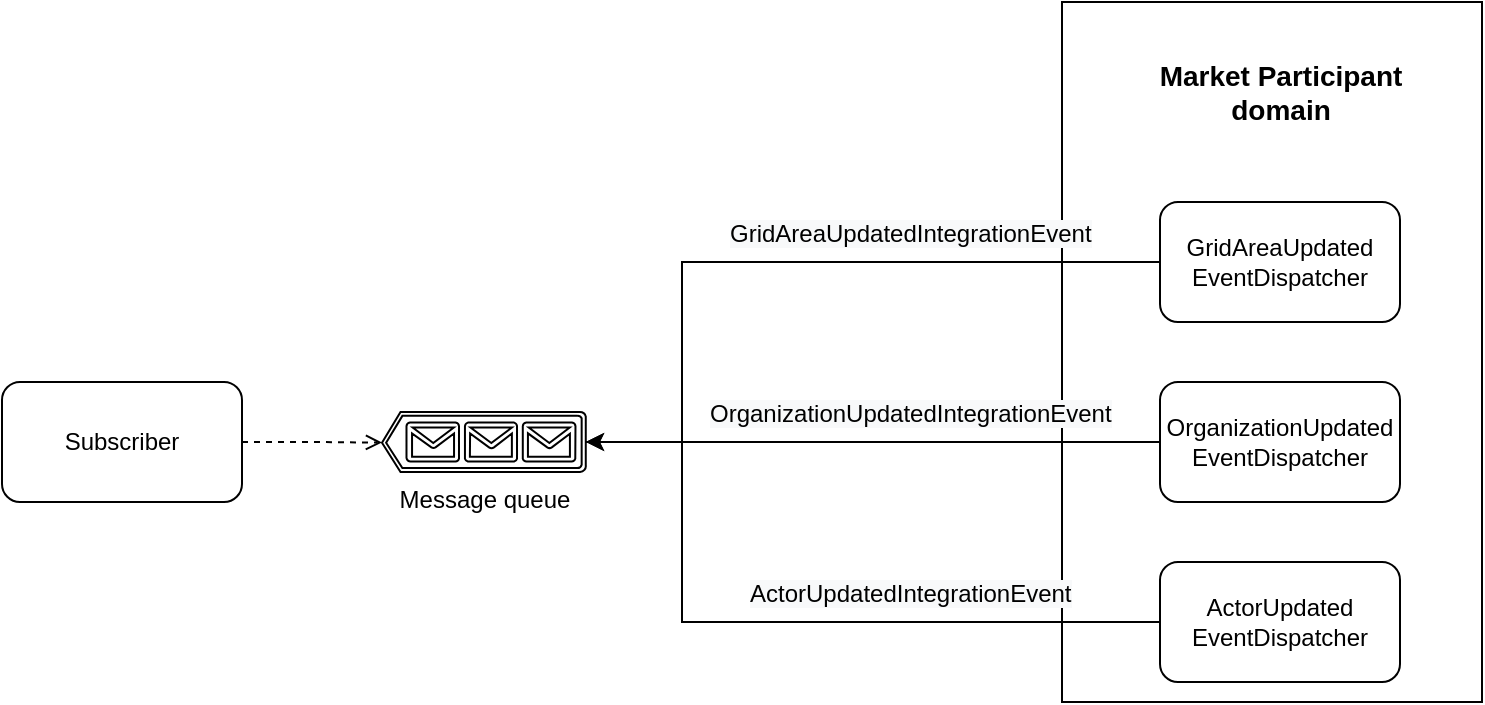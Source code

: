 <mxfile version="20.0.1" type="device" pages="8"><diagram id="8oYbaDnJ-PrHY4caoSXG" name="IntegrationsEvents"><mxGraphModel dx="2062" dy="1234" grid="0" gridSize="10" guides="1" tooltips="1" connect="1" arrows="1" fold="1" page="1" pageScale="1" pageWidth="827" pageHeight="1169" math="0" shadow="0"><root><mxCell id="0"/><mxCell id="1" parent="0"/><mxCell id="v5HogQmNUWD3p-psCDzc-2" value="" style="rounded=0;whiteSpace=wrap;html=1;" parent="1" vertex="1"><mxGeometry x="575" y="350" width="210" height="350" as="geometry"/></mxCell><mxCell id="3uzyh8IX1g38woq3y7VV-7" style="edgeStyle=orthogonalEdgeStyle;rounded=0;orthogonalLoop=1;jettySize=auto;html=1;entryX=0;entryY=0.5;entryDx=0;entryDy=0;entryPerimeter=0;" parent="1" source="3uzyh8IX1g38woq3y7VV-5" target="KAGfww1eMgdu9IG3mvDb-22" edge="1"><mxGeometry relative="1" as="geometry"><Array as="points"><mxPoint x="385" y="660"/><mxPoint x="385" y="570"/></Array></mxGeometry></mxCell><mxCell id="3uzyh8IX1g38woq3y7VV-5" value="ActorUpdated&lt;br&gt;EventDispatcher" style="rounded=1;whiteSpace=wrap;html=1;" parent="1" vertex="1"><mxGeometry x="624" y="630" width="120" height="60" as="geometry"/></mxCell><mxCell id="KAGfww1eMgdu9IG3mvDb-24" style="edgeStyle=orthogonalEdgeStyle;rounded=0;orthogonalLoop=1;jettySize=auto;html=1;entryX=1;entryY=0.51;entryDx=0;entryDy=0;entryPerimeter=0;dashed=1;endArrow=open;endFill=0;" parent="1" source="3uzyh8IX1g38woq3y7VV-6" target="KAGfww1eMgdu9IG3mvDb-22" edge="1"><mxGeometry relative="1" as="geometry"/></mxCell><mxCell id="3uzyh8IX1g38woq3y7VV-6" value="Subscriber" style="rounded=1;whiteSpace=wrap;html=1;" parent="1" vertex="1"><mxGeometry x="45" y="540" width="120" height="60" as="geometry"/></mxCell><mxCell id="3uzyh8IX1g38woq3y7VV-29" value="GridAreaUpdated&lt;br&gt;EventDispatcher" style="rounded=1;whiteSpace=wrap;html=1;" parent="1" vertex="1"><mxGeometry x="624" y="450" width="120" height="60" as="geometry"/></mxCell><mxCell id="3uzyh8IX1g38woq3y7VV-30" style="edgeStyle=orthogonalEdgeStyle;rounded=0;orthogonalLoop=1;jettySize=auto;html=1;entryX=0;entryY=0.5;entryDx=0;entryDy=0;exitX=0;exitY=0.5;exitDx=0;exitDy=0;entryPerimeter=0;" parent="1" source="3uzyh8IX1g38woq3y7VV-29" target="KAGfww1eMgdu9IG3mvDb-22" edge="1"><mxGeometry relative="1" as="geometry"><mxPoint x="565" y="690" as="sourcePoint"/><mxPoint x="375" y="595" as="targetPoint"/><Array as="points"><mxPoint x="385" y="480"/><mxPoint x="385" y="570"/></Array></mxGeometry></mxCell><mxCell id="3uzyh8IX1g38woq3y7VV-46" style="edgeStyle=none;rounded=0;orthogonalLoop=1;jettySize=auto;html=1;entryX=0;entryY=0.5;entryDx=0;entryDy=0;endArrow=none;endFill=0;strokeWidth=1;entryPerimeter=0;" parent="1" source="3uzyh8IX1g38woq3y7VV-45" target="KAGfww1eMgdu9IG3mvDb-22" edge="1"><mxGeometry relative="1" as="geometry"/></mxCell><mxCell id="3uzyh8IX1g38woq3y7VV-45" value="OrganizationUpdated&lt;br&gt;EventDispatcher" style="rounded=1;whiteSpace=wrap;html=1;" parent="1" vertex="1"><mxGeometry x="624" y="540" width="120" height="60" as="geometry"/></mxCell><mxCell id="v5HogQmNUWD3p-psCDzc-3" value="Market Participant domain" style="text;html=1;strokeColor=none;fillColor=none;align=center;verticalAlign=middle;whiteSpace=wrap;rounded=0;fontSize=14;fontStyle=1" parent="1" vertex="1"><mxGeometry x="619.5" y="360" width="129" height="70" as="geometry"/></mxCell><mxCell id="S1zcGZH6Il3OGvsDKfO_-1" value="&lt;span style=&quot;color: rgb(0, 0, 0); font-family: helvetica; font-size: 12px; font-style: normal; font-weight: 400; letter-spacing: normal; text-align: center; text-indent: 0px; text-transform: none; word-spacing: 0px; background-color: rgb(248, 249, 250); display: inline; float: none;&quot;&gt;GridAreaUpdatedIntegrationEvent&lt;/span&gt;" style="text;whiteSpace=wrap;html=1;fontSize=14;" parent="1" vertex="1"><mxGeometry x="407" y="450" width="210" height="30" as="geometry"/></mxCell><mxCell id="J_zcYD14ZI_ysF2wFd4b-1" value="&lt;span style=&quot;color: rgb(0, 0, 0); font-family: helvetica; font-size: 12px; font-style: normal; font-weight: 400; letter-spacing: normal; text-align: center; text-indent: 0px; text-transform: none; word-spacing: 0px; background-color: rgb(248, 249, 250); display: inline; float: none;&quot;&gt;OrganizationUpdatedIntegrationEvent&lt;/span&gt;" style="text;whiteSpace=wrap;html=1;fontSize=14;" parent="1" vertex="1"><mxGeometry x="397" y="540" width="230" height="30" as="geometry"/></mxCell><mxCell id="HAXLUBXajA6dKCMOQinv-1" value="&lt;span style=&quot;color: rgb(0, 0, 0); font-family: helvetica; font-size: 12px; font-style: normal; font-weight: 400; letter-spacing: normal; text-align: center; text-indent: 0px; text-transform: none; word-spacing: 0px; background-color: rgb(248, 249, 250); display: inline; float: none;&quot;&gt;ActorUpdatedIntegrationEvent&lt;/span&gt;" style="text;whiteSpace=wrap;html=1;fontSize=14;" parent="1" vertex="1"><mxGeometry x="417" y="630" width="190" height="30" as="geometry"/></mxCell><mxCell id="KAGfww1eMgdu9IG3mvDb-22" value="Message queue" style="verticalLabelPosition=bottom;html=1;verticalAlign=top;align=center;shape=mxgraph.azure.queue_generic;pointerEvents=1;direction=east;flipH=1;" parent="1" vertex="1"><mxGeometry x="235" y="555" width="102" height="30" as="geometry"/></mxCell></root></mxGraphModel></diagram><diagram id="1Cyc1KvrFotyJu5uTQ9D" name="IntegrationEventsDataTransmitted"><mxGraphModel dx="2062" dy="1234" grid="0" gridSize="10" guides="1" tooltips="1" connect="1" arrows="1" fold="1" page="1" pageScale="1" pageWidth="827" pageHeight="1169" math="0" shadow="0"><root><mxCell id="wYXGQMSHwCxnDrlMr5z7-0"/><mxCell id="wYXGQMSHwCxnDrlMr5z7-1" parent="wYXGQMSHwCxnDrlMr5z7-0"/><mxCell id="L_auNapsmQjdMuqEWJC3-0" value="OrganizationUpdatedIntegrationEvent" style="swimlane;fontStyle=0;childLayout=stackLayout;horizontal=1;startSize=30;horizontalStack=0;resizeParent=1;resizeParentMax=0;resizeLast=0;collapsible=1;marginBottom=0;" parent="wYXGQMSHwCxnDrlMr5z7-1" vertex="1"><mxGeometry x="430" y="220" width="310" height="150" as="geometry"><mxRectangle x="190" y="210" width="190" height="30" as="alternateBounds"/></mxGeometry></mxCell><mxCell id="L_auNapsmQjdMuqEWJC3-1" value="OrganizationId : OrganizationId" style="text;strokeColor=none;fillColor=none;align=left;verticalAlign=middle;spacingLeft=4;spacingRight=4;overflow=hidden;points=[[0,0.5],[1,0.5]];portConstraint=eastwest;rotatable=0;" parent="L_auNapsmQjdMuqEWJC3-0" vertex="1"><mxGeometry y="30" width="310" height="30" as="geometry"/></mxCell><mxCell id="L_auNapsmQjdMuqEWJC3-2" value="Name : string" style="text;strokeColor=none;fillColor=none;align=left;verticalAlign=middle;spacingLeft=4;spacingRight=4;overflow=hidden;points=[[0,0.5],[1,0.5]];portConstraint=eastwest;rotatable=0;" parent="L_auNapsmQjdMuqEWJC3-0" vertex="1"><mxGeometry y="60" width="310" height="30" as="geometry"/></mxCell><mxCell id="L_auNapsmQjdMuqEWJC3-3" value="BusinessRegisterIdentifier : BusinessRegisterIdentifier" style="text;strokeColor=none;fillColor=none;align=left;verticalAlign=middle;spacingLeft=4;spacingRight=4;overflow=hidden;points=[[0,0.5],[1,0.5]];portConstraint=eastwest;rotatable=0;" parent="L_auNapsmQjdMuqEWJC3-0" vertex="1"><mxGeometry y="90" width="310" height="30" as="geometry"/></mxCell><mxCell id="L_auNapsmQjdMuqEWJC3-4" value="Address: Address" style="text;strokeColor=none;fillColor=none;align=left;verticalAlign=middle;spacingLeft=4;spacingRight=4;overflow=hidden;points=[[0,0.5],[1,0.5]];portConstraint=eastwest;rotatable=0;" parent="L_auNapsmQjdMuqEWJC3-0" vertex="1"><mxGeometry y="120" width="310" height="30" as="geometry"/></mxCell><mxCell id="1-l7f8GCydIA6ckdqeNL-0" value="ActorUpdatedIntegrationEvent" style="swimlane;fontStyle=0;childLayout=stackLayout;horizontal=1;startSize=30;horizontalStack=0;resizeParent=1;resizeParentMax=0;resizeLast=0;collapsible=1;marginBottom=0;" parent="wYXGQMSHwCxnDrlMr5z7-1" vertex="1"><mxGeometry x="240" y="420" width="310" height="330" as="geometry"><mxRectangle x="200" y="780" width="190" height="30" as="alternateBounds"/></mxGeometry></mxCell><mxCell id="1-l7f8GCydIA6ckdqeNL-1" value="Id : Guid" style="text;strokeColor=none;fillColor=none;align=left;verticalAlign=middle;spacingLeft=4;spacingRight=4;overflow=hidden;points=[[0,0.5],[1,0.5]];portConstraint=eastwest;rotatable=0;" parent="1-l7f8GCydIA6ckdqeNL-0" vertex="1"><mxGeometry y="30" width="310" height="30" as="geometry"/></mxCell><mxCell id="1-l7f8GCydIA6ckdqeNL-2" value="ActorId : Guid" style="text;strokeColor=none;fillColor=none;align=left;verticalAlign=middle;spacingLeft=4;spacingRight=4;overflow=hidden;points=[[0,0.5],[1,0.5]];portConstraint=eastwest;rotatable=0;" parent="1-l7f8GCydIA6ckdqeNL-0" vertex="1"><mxGeometry y="60" width="310" height="30" as="geometry"/></mxCell><mxCell id="1-l7f8GCydIA6ckdqeNL-3" value="OrganizationId : Guid" style="text;strokeColor=none;fillColor=none;align=left;verticalAlign=middle;spacingLeft=4;spacingRight=4;overflow=hidden;points=[[0,0.5],[1,0.5]];portConstraint=eastwest;rotatable=0;" parent="1-l7f8GCydIA6ckdqeNL-0" vertex="1"><mxGeometry y="90" width="310" height="30" as="geometry"/></mxCell><mxCell id="1-l7f8GCydIA6ckdqeNL-4" value="ExternalActorId : Guid" style="text;strokeColor=none;fillColor=none;align=left;verticalAlign=middle;spacingLeft=4;spacingRight=4;overflow=hidden;points=[[0,0.5],[1,0.5]];portConstraint=eastwest;rotatable=0;" parent="1-l7f8GCydIA6ckdqeNL-0" vertex="1"><mxGeometry y="120" width="310" height="30" as="geometry"/></mxCell><mxCell id="1-l7f8GCydIA6ckdqeNL-5" value="Gln : string" style="text;strokeColor=none;fillColor=none;align=left;verticalAlign=middle;spacingLeft=4;spacingRight=4;overflow=hidden;points=[[0,0.5],[1,0.5]];portConstraint=eastwest;rotatable=0;" parent="1-l7f8GCydIA6ckdqeNL-0" vertex="1"><mxGeometry y="150" width="310" height="30" as="geometry"/></mxCell><mxCell id="1-l7f8GCydIA6ckdqeNL-6" value="Status : ActorStatus" style="text;strokeColor=none;fillColor=none;align=left;verticalAlign=middle;spacingLeft=4;spacingRight=4;overflow=hidden;points=[[0,0.5],[1,0.5]];portConstraint=eastwest;rotatable=0;" parent="1-l7f8GCydIA6ckdqeNL-0" vertex="1"><mxGeometry y="180" width="310" height="30" as="geometry"/></mxCell><mxCell id="1-l7f8GCydIA6ckdqeNL-7" value="BusinessRoles : IEnumerable&lt;BusinessRoleCode&gt;" style="text;strokeColor=none;fillColor=none;align=left;verticalAlign=middle;spacingLeft=4;spacingRight=4;overflow=hidden;points=[[0,0.5],[1,0.5]];portConstraint=eastwest;rotatable=0;" parent="1-l7f8GCydIA6ckdqeNL-0" vertex="1"><mxGeometry y="210" width="310" height="30" as="geometry"/></mxCell><mxCell id="1-l7f8GCydIA6ckdqeNL-8" value="MarketRoles : IEnumerable&lt;EicFunction&gt;" style="text;strokeColor=none;fillColor=none;align=left;verticalAlign=middle;spacingLeft=4;spacingRight=4;overflow=hidden;points=[[0,0.5],[1,0.5]];portConstraint=eastwest;rotatable=0;" parent="1-l7f8GCydIA6ckdqeNL-0" vertex="1"><mxGeometry y="240" width="310" height="30" as="geometry"/></mxCell><mxCell id="1-l7f8GCydIA6ckdqeNL-9" value="GridAreas : IEnumerable&lt;Guid&gt;" style="text;strokeColor=none;fillColor=none;align=left;verticalAlign=middle;spacingLeft=4;spacingRight=4;overflow=hidden;points=[[0,0.5],[1,0.5]];portConstraint=eastwest;rotatable=0;" parent="1-l7f8GCydIA6ckdqeNL-0" vertex="1"><mxGeometry y="270" width="310" height="30" as="geometry"/></mxCell><mxCell id="1-l7f8GCydIA6ckdqeNL-10" value="MeteringPointTypes : IEnumerable&lt;string&gt;" style="text;strokeColor=none;fillColor=none;align=left;verticalAlign=middle;spacingLeft=4;spacingRight=4;overflow=hidden;points=[[0,0.5],[1,0.5]];portConstraint=eastwest;rotatable=0;" parent="1-l7f8GCydIA6ckdqeNL-0" vertex="1"><mxGeometry y="300" width="310" height="30" as="geometry"/></mxCell><mxCell id="1-l7f8GCydIA6ckdqeNL-11" value="GridAreaUpdatedIntegrationEvent" style="swimlane;fontStyle=0;childLayout=stackLayout;horizontal=1;startSize=30;horizontalStack=0;resizeParent=1;resizeParentMax=0;resizeLast=0;collapsible=1;marginBottom=0;" parent="wYXGQMSHwCxnDrlMr5z7-1" vertex="1"><mxGeometry x="80" y="220" width="310" height="180" as="geometry"><mxRectangle x="190" y="210" width="190" height="30" as="alternateBounds"/></mxGeometry></mxCell><mxCell id="1-l7f8GCydIA6ckdqeNL-12" value="GridAreaId : GridAreaId" style="text;strokeColor=none;fillColor=none;align=left;verticalAlign=middle;spacingLeft=4;spacingRight=4;overflow=hidden;points=[[0,0.5],[1,0.5]];portConstraint=eastwest;rotatable=0;" parent="1-l7f8GCydIA6ckdqeNL-11" vertex="1"><mxGeometry y="30" width="310" height="30" as="geometry"/></mxCell><mxCell id="1-l7f8GCydIA6ckdqeNL-13" value="Name : GridAreaName" style="text;strokeColor=none;fillColor=none;align=left;verticalAlign=middle;spacingLeft=4;spacingRight=4;overflow=hidden;points=[[0,0.5],[1,0.5]];portConstraint=eastwest;rotatable=0;" parent="1-l7f8GCydIA6ckdqeNL-11" vertex="1"><mxGeometry y="60" width="310" height="30" as="geometry"/></mxCell><mxCell id="1-l7f8GCydIA6ckdqeNL-14" value="Code : GridAreaCode" style="text;strokeColor=none;fillColor=none;align=left;verticalAlign=middle;spacingLeft=4;spacingRight=4;overflow=hidden;points=[[0,0.5],[1,0.5]];portConstraint=eastwest;rotatable=0;" parent="1-l7f8GCydIA6ckdqeNL-11" vertex="1"><mxGeometry y="90" width="310" height="30" as="geometry"/></mxCell><mxCell id="1-l7f8GCydIA6ckdqeNL-15" value="PriceAreaCode: PriceAreaCode" style="text;strokeColor=none;fillColor=none;align=left;verticalAlign=middle;spacingLeft=4;spacingRight=4;overflow=hidden;points=[[0,0.5],[1,0.5]];portConstraint=eastwest;rotatable=0;" parent="1-l7f8GCydIA6ckdqeNL-11" vertex="1"><mxGeometry y="120" width="310" height="30" as="geometry"/></mxCell><mxCell id="1-l7f8GCydIA6ckdqeNL-16" value="GridAreaLinkId : GridAreaLinkId" style="text;strokeColor=none;fillColor=none;align=left;verticalAlign=middle;spacingLeft=4;spacingRight=4;overflow=hidden;points=[[0,0.5],[1,0.5]];portConstraint=eastwest;rotatable=0;" parent="1-l7f8GCydIA6ckdqeNL-11" vertex="1"><mxGeometry y="150" width="310" height="30" as="geometry"/></mxCell></root></mxGraphModel></diagram><diagram id="eqvZB78VhgNFvkCc98aU" name="ActorIntegrationEvents"><mxGraphModel dx="2062" dy="1158" grid="0" gridSize="10" guides="1" tooltips="1" connect="1" arrows="1" fold="1" page="1" pageScale="1" pageWidth="827" pageHeight="1169" math="0" shadow="0"><root><mxCell id="0"/><mxCell id="1" parent="0"/><mxCell id="XL4MohEj2VLRuK1Rcic4-2" value="ActorCreated" style="swimlane;fontStyle=0;childLayout=stackLayout;horizontal=1;startSize=26;fillColor=none;horizontalStack=0;resizeParent=1;resizeParentMax=0;resizeLast=0;collapsible=1;marginBottom=0;" parent="1" vertex="1"><mxGeometry x="68" y="121" width="251" height="208" as="geometry"/></mxCell><mxCell id="yVjOUxivwuN9oa6YlAQe-7" value="+ ActorId: Guid" style="text;strokeColor=none;fillColor=none;align=left;verticalAlign=top;spacingLeft=4;spacingRight=4;overflow=hidden;rotatable=0;points=[[0,0.5],[1,0.5]];portConstraint=eastwest;" parent="XL4MohEj2VLRuK1Rcic4-2" vertex="1"><mxGeometry y="26" width="251" height="26" as="geometry"/></mxCell><mxCell id="r9cFM9KmOBJFmew7FhCK-20" value="+ ExternalActorId: Guid" style="text;strokeColor=none;fillColor=none;align=left;verticalAlign=top;spacingLeft=4;spacingRight=4;overflow=hidden;rotatable=0;points=[[0,0.5],[1,0.5]];portConstraint=eastwest;" parent="XL4MohEj2VLRuK1Rcic4-2" vertex="1"><mxGeometry y="52" width="251" height="26" as="geometry"/></mxCell><mxCell id="XL4MohEj2VLRuK1Rcic4-3" value="+ OrganizationId: Guid" style="text;strokeColor=none;fillColor=none;align=left;verticalAlign=top;spacingLeft=4;spacingRight=4;overflow=hidden;rotatable=0;points=[[0,0.5],[1,0.5]];portConstraint=eastwest;" parent="XL4MohEj2VLRuK1Rcic4-2" vertex="1"><mxGeometry y="78" width="251" height="26" as="geometry"/></mxCell><mxCell id="yVjOUxivwuN9oa6YlAQe-3" value="+ Status: ActorStatus" style="text;strokeColor=none;fillColor=none;align=left;verticalAlign=top;spacingLeft=4;spacingRight=4;overflow=hidden;rotatable=0;points=[[0,0.5],[1,0.5]];portConstraint=eastwest;" parent="XL4MohEj2VLRuK1Rcic4-2" vertex="1"><mxGeometry y="104" width="251" height="26" as="geometry"/></mxCell><mxCell id="r9cFM9KmOBJFmew7FhCK-1" value="+ DateCreated: DateTime" style="text;strokeColor=none;fillColor=none;align=left;verticalAlign=top;spacingLeft=4;spacingRight=4;overflow=hidden;rotatable=0;points=[[0,0.5],[1,0.5]];portConstraint=eastwest;" parent="XL4MohEj2VLRuK1Rcic4-2" vertex="1"><mxGeometry y="130" width="251" height="26" as="geometry"/></mxCell><mxCell id="XL4MohEj2VLRuK1Rcic4-4" value="+ Gln: GlobalLocationNumber" style="text;strokeColor=none;fillColor=none;align=left;verticalAlign=top;spacingLeft=4;spacingRight=4;overflow=hidden;rotatable=0;points=[[0,0.5],[1,0.5]];portConstraint=eastwest;" parent="XL4MohEj2VLRuK1Rcic4-2" vertex="1"><mxGeometry y="156" width="251" height="26" as="geometry"/></mxCell><mxCell id="XL4MohEj2VLRuK1Rcic4-8" value="+ MarketRoles: IEnumerable&lt;MarketRole&gt;" style="text;strokeColor=none;fillColor=none;align=left;verticalAlign=top;spacingLeft=4;spacingRight=4;overflow=hidden;rotatable=0;points=[[0,0.5],[1,0.5]];portConstraint=eastwest;" parent="XL4MohEj2VLRuK1Rcic4-2" vertex="1"><mxGeometry y="182" width="251" height="26" as="geometry"/></mxCell><mxCell id="yVjOUxivwuN9oa6YlAQe-1" value="ActorStatusChanged" style="swimlane;fontStyle=0;childLayout=stackLayout;horizontal=1;startSize=26;fillColor=none;horizontalStack=0;resizeParent=1;resizeParentMax=0;resizeLast=0;collapsible=1;marginBottom=0;" parent="1" vertex="1"><mxGeometry x="359" y="121" width="251" height="130" as="geometry"/></mxCell><mxCell id="yVjOUxivwuN9oa6YlAQe-8" value="+ ActorId: Guid" style="text;strokeColor=none;fillColor=none;align=left;verticalAlign=top;spacingLeft=4;spacingRight=4;overflow=hidden;rotatable=0;points=[[0,0.5],[1,0.5]];portConstraint=eastwest;" parent="yVjOUxivwuN9oa6YlAQe-1" vertex="1"><mxGeometry y="26" width="251" height="26" as="geometry"/></mxCell><mxCell id="yVjOUxivwuN9oa6YlAQe-2" value="+ OrganizationId: Guid" style="text;strokeColor=none;fillColor=none;align=left;verticalAlign=top;spacingLeft=4;spacingRight=4;overflow=hidden;rotatable=0;points=[[0,0.5],[1,0.5]];portConstraint=eastwest;" parent="yVjOUxivwuN9oa6YlAQe-1" vertex="1"><mxGeometry y="52" width="251" height="26" as="geometry"/></mxCell><mxCell id="r9cFM9KmOBJFmew7FhCK-7" value="+ FromDate: DateTime" style="text;strokeColor=none;fillColor=none;align=left;verticalAlign=top;spacingLeft=4;spacingRight=4;overflow=hidden;rotatable=0;points=[[0,0.5],[1,0.5]];portConstraint=eastwest;" parent="yVjOUxivwuN9oa6YlAQe-1" vertex="1"><mxGeometry y="78" width="251" height="26" as="geometry"/></mxCell><mxCell id="r9cFM9KmOBJFmew7FhCK-21" value="+ Status: ActorStatus" style="text;strokeColor=none;fillColor=none;align=left;verticalAlign=top;spacingLeft=4;spacingRight=4;overflow=hidden;rotatable=0;points=[[0,0.5],[1,0.5]];portConstraint=eastwest;" parent="yVjOUxivwuN9oa6YlAQe-1" vertex="1"><mxGeometry y="104" width="251" height="26" as="geometry"/></mxCell><mxCell id="yVjOUxivwuN9oa6YlAQe-9" value="ActorRoleAdded" style="swimlane;fontStyle=0;childLayout=stackLayout;horizontal=1;startSize=26;fillColor=none;horizontalStack=0;resizeParent=1;resizeParentMax=0;resizeLast=0;collapsible=1;marginBottom=0;" parent="1" vertex="1"><mxGeometry x="67" y="345" width="251" height="130" as="geometry"/></mxCell><mxCell id="yVjOUxivwuN9oa6YlAQe-10" value="+ ActorId: Guid" style="text;strokeColor=none;fillColor=none;align=left;verticalAlign=top;spacingLeft=4;spacingRight=4;overflow=hidden;rotatable=0;points=[[0,0.5],[1,0.5]];portConstraint=eastwest;" parent="yVjOUxivwuN9oa6YlAQe-9" vertex="1"><mxGeometry y="26" width="251" height="26" as="geometry"/></mxCell><mxCell id="yVjOUxivwuN9oa6YlAQe-11" value="+ OrganizationId: Guid" style="text;strokeColor=none;fillColor=none;align=left;verticalAlign=top;spacingLeft=4;spacingRight=4;overflow=hidden;rotatable=0;points=[[0,0.5],[1,0.5]];portConstraint=eastwest;" parent="yVjOUxivwuN9oa6YlAQe-9" vertex="1"><mxGeometry y="52" width="251" height="26" as="geometry"/></mxCell><mxCell id="r9cFM9KmOBJFmew7FhCK-2" value="+ FromDate: DateTime" style="text;strokeColor=none;fillColor=none;align=left;verticalAlign=top;spacingLeft=4;spacingRight=4;overflow=hidden;rotatable=0;points=[[0,0.5],[1,0.5]];portConstraint=eastwest;" parent="yVjOUxivwuN9oa6YlAQe-9" vertex="1"><mxGeometry y="78" width="251" height="26" as="geometry"/></mxCell><mxCell id="yVjOUxivwuN9oa6YlAQe-14" value="+ Role: MarketRole" style="text;strokeColor=none;fillColor=none;align=left;verticalAlign=top;spacingLeft=4;spacingRight=4;overflow=hidden;rotatable=0;points=[[0,0.5],[1,0.5]];portConstraint=eastwest;" parent="yVjOUxivwuN9oa6YlAQe-9" vertex="1"><mxGeometry y="104" width="251" height="26" as="geometry"/></mxCell><mxCell id="yVjOUxivwuN9oa6YlAQe-16" value="ActorGridAreaAdded" style="swimlane;fontStyle=0;childLayout=stackLayout;horizontal=1;startSize=26;fillColor=none;horizontalStack=0;resizeParent=1;resizeParentMax=0;resizeLast=0;collapsible=1;marginBottom=0;" parent="1" vertex="1"><mxGeometry x="68" y="681" width="251" height="156" as="geometry"/></mxCell><mxCell id="yVjOUxivwuN9oa6YlAQe-17" value="+ ActorId: Guid" style="text;strokeColor=none;fillColor=none;align=left;verticalAlign=top;spacingLeft=4;spacingRight=4;overflow=hidden;rotatable=0;points=[[0,0.5],[1,0.5]];portConstraint=eastwest;" parent="yVjOUxivwuN9oa6YlAQe-16" vertex="1"><mxGeometry y="26" width="251" height="26" as="geometry"/></mxCell><mxCell id="yVjOUxivwuN9oa6YlAQe-18" value="+ OrganizationId: Guid" style="text;strokeColor=none;fillColor=none;align=left;verticalAlign=top;spacingLeft=4;spacingRight=4;overflow=hidden;rotatable=0;points=[[0,0.5],[1,0.5]];portConstraint=eastwest;" parent="yVjOUxivwuN9oa6YlAQe-16" vertex="1"><mxGeometry y="52" width="251" height="26" as="geometry"/></mxCell><mxCell id="r9cFM9KmOBJFmew7FhCK-6" value="+ FromDate: DateTime" style="text;strokeColor=none;fillColor=none;align=left;verticalAlign=top;spacingLeft=4;spacingRight=4;overflow=hidden;rotatable=0;points=[[0,0.5],[1,0.5]];portConstraint=eastwest;" parent="yVjOUxivwuN9oa6YlAQe-16" vertex="1"><mxGeometry y="78" width="251" height="26" as="geometry"/></mxCell><mxCell id="yVjOUxivwuN9oa6YlAQe-20" value="+ GridArea: GridArea" style="text;strokeColor=none;fillColor=none;align=left;verticalAlign=top;spacingLeft=4;spacingRight=4;overflow=hidden;rotatable=0;points=[[0,0.5],[1,0.5]];portConstraint=eastwest;" parent="yVjOUxivwuN9oa6YlAQe-16" vertex="1"><mxGeometry y="104" width="251" height="26" as="geometry"/></mxCell><mxCell id="r9cFM9KmOBJFmew7FhCK-49" value="+ GridAreaLinkId: Guid" style="text;strokeColor=none;fillColor=none;align=left;verticalAlign=top;spacingLeft=4;spacingRight=4;overflow=hidden;rotatable=0;points=[[0,0.5],[1,0.5]];portConstraint=eastwest;" parent="yVjOUxivwuN9oa6YlAQe-16" vertex="1"><mxGeometry y="130" width="251" height="26" as="geometry"/></mxCell><mxCell id="yVjOUxivwuN9oa6YlAQe-21" value="ActorMeteringPointTypeAdded" style="swimlane;fontStyle=0;childLayout=stackLayout;horizontal=1;startSize=26;fillColor=none;horizontalStack=0;resizeParent=1;resizeParentMax=0;resizeLast=0;collapsible=1;marginBottom=0;" parent="1" vertex="1"><mxGeometry x="650" y="121" width="251" height="182" as="geometry"/></mxCell><mxCell id="yVjOUxivwuN9oa6YlAQe-22" value="+ ActorId: Guid" style="text;strokeColor=none;fillColor=none;align=left;verticalAlign=top;spacingLeft=4;spacingRight=4;overflow=hidden;rotatable=0;points=[[0,0.5],[1,0.5]];portConstraint=eastwest;" parent="yVjOUxivwuN9oa6YlAQe-21" vertex="1"><mxGeometry y="26" width="251" height="26" as="geometry"/></mxCell><mxCell id="yVjOUxivwuN9oa6YlAQe-23" value="+ OrganizationId: Guid" style="text;strokeColor=none;fillColor=none;align=left;verticalAlign=top;spacingLeft=4;spacingRight=4;overflow=hidden;rotatable=0;points=[[0,0.5],[1,0.5]];portConstraint=eastwest;" parent="yVjOUxivwuN9oa6YlAQe-21" vertex="1"><mxGeometry y="52" width="251" height="26" as="geometry"/></mxCell><mxCell id="r9cFM9KmOBJFmew7FhCK-5" value="+ FromDate: DateTime" style="text;strokeColor=none;fillColor=none;align=left;verticalAlign=top;spacingLeft=4;spacingRight=4;overflow=hidden;rotatable=0;points=[[0,0.5],[1,0.5]];portConstraint=eastwest;" parent="yVjOUxivwuN9oa6YlAQe-21" vertex="1"><mxGeometry y="78" width="251" height="26" as="geometry"/></mxCell><mxCell id="r9cFM9KmOBJFmew7FhCK-38" value="+ MarketRoleId: Guid" style="text;strokeColor=none;fillColor=none;align=left;verticalAlign=top;spacingLeft=4;spacingRight=4;overflow=hidden;rotatable=0;points=[[0,0.5],[1,0.5]];portConstraint=eastwest;" parent="yVjOUxivwuN9oa6YlAQe-21" vertex="1"><mxGeometry y="104" width="251" height="26" as="geometry"/></mxCell><mxCell id="r9cFM9KmOBJFmew7FhCK-39" value="+ GridAreaId: Guid" style="text;strokeColor=none;fillColor=none;align=left;verticalAlign=top;spacingLeft=4;spacingRight=4;overflow=hidden;rotatable=0;points=[[0,0.5],[1,0.5]];portConstraint=eastwest;" parent="yVjOUxivwuN9oa6YlAQe-21" vertex="1"><mxGeometry y="130" width="251" height="26" as="geometry"/></mxCell><mxCell id="XL4MohEj2VLRuK1Rcic4-5" value="+ MeteringPointType: Enum" style="text;strokeColor=none;fillColor=none;align=left;verticalAlign=top;spacingLeft=4;spacingRight=4;overflow=hidden;rotatable=0;points=[[0,0.5],[1,0.5]];portConstraint=eastwest;" parent="yVjOUxivwuN9oa6YlAQe-21" vertex="1"><mxGeometry y="156" width="251" height="26" as="geometry"/></mxCell><mxCell id="r9cFM9KmOBJFmew7FhCK-22" value="ActorContactAdded" style="swimlane;fontStyle=0;childLayout=stackLayout;horizontal=1;startSize=26;fillColor=none;horizontalStack=0;resizeParent=1;resizeParentMax=0;resizeLast=0;collapsible=1;marginBottom=0;" parent="1" vertex="1"><mxGeometry x="68" y="525" width="251" height="130" as="geometry"/></mxCell><mxCell id="r9cFM9KmOBJFmew7FhCK-23" value="+ ActorId: Guid" style="text;strokeColor=none;fillColor=none;align=left;verticalAlign=top;spacingLeft=4;spacingRight=4;overflow=hidden;rotatable=0;points=[[0,0.5],[1,0.5]];portConstraint=eastwest;" parent="r9cFM9KmOBJFmew7FhCK-22" vertex="1"><mxGeometry y="26" width="251" height="26" as="geometry"/></mxCell><mxCell id="r9cFM9KmOBJFmew7FhCK-24" value="+ OrganizationId: Guid" style="text;strokeColor=none;fillColor=none;align=left;verticalAlign=top;spacingLeft=4;spacingRight=4;overflow=hidden;rotatable=0;points=[[0,0.5],[1,0.5]];portConstraint=eastwest;" parent="r9cFM9KmOBJFmew7FhCK-22" vertex="1"><mxGeometry y="52" width="251" height="26" as="geometry"/></mxCell><mxCell id="r9cFM9KmOBJFmew7FhCK-25" value="+ FromDate: DateTime" style="text;strokeColor=none;fillColor=none;align=left;verticalAlign=top;spacingLeft=4;spacingRight=4;overflow=hidden;rotatable=0;points=[[0,0.5],[1,0.5]];portConstraint=eastwest;" parent="r9cFM9KmOBJFmew7FhCK-22" vertex="1"><mxGeometry y="78" width="251" height="26" as="geometry"/></mxCell><mxCell id="r9cFM9KmOBJFmew7FhCK-26" value="+ Contact: ActorContact" style="text;strokeColor=none;fillColor=none;align=left;verticalAlign=top;spacingLeft=4;spacingRight=4;overflow=hidden;rotatable=0;points=[[0,0.5],[1,0.5]];portConstraint=eastwest;" parent="r9cFM9KmOBJFmew7FhCK-22" vertex="1"><mxGeometry y="104" width="251" height="26" as="geometry"/></mxCell><mxCell id="r9cFM9KmOBJFmew7FhCK-27" value="ActorContactRemoved" style="swimlane;fontStyle=0;childLayout=stackLayout;horizontal=1;startSize=26;fillColor=none;horizontalStack=0;resizeParent=1;resizeParentMax=0;resizeLast=0;collapsible=1;marginBottom=0;" parent="1" vertex="1"><mxGeometry x="352" y="525" width="251" height="130" as="geometry"/></mxCell><mxCell id="r9cFM9KmOBJFmew7FhCK-28" value="+ ActorId: Guid" style="text;strokeColor=none;fillColor=none;align=left;verticalAlign=top;spacingLeft=4;spacingRight=4;overflow=hidden;rotatable=0;points=[[0,0.5],[1,0.5]];portConstraint=eastwest;" parent="r9cFM9KmOBJFmew7FhCK-27" vertex="1"><mxGeometry y="26" width="251" height="26" as="geometry"/></mxCell><mxCell id="r9cFM9KmOBJFmew7FhCK-29" value="+ OrganizationId: Guid" style="text;strokeColor=none;fillColor=none;align=left;verticalAlign=top;spacingLeft=4;spacingRight=4;overflow=hidden;rotatable=0;points=[[0,0.5],[1,0.5]];portConstraint=eastwest;" parent="r9cFM9KmOBJFmew7FhCK-27" vertex="1"><mxGeometry y="52" width="251" height="26" as="geometry"/></mxCell><mxCell id="r9cFM9KmOBJFmew7FhCK-30" value="+ FromDate: DateTime" style="text;strokeColor=none;fillColor=none;align=left;verticalAlign=top;spacingLeft=4;spacingRight=4;overflow=hidden;rotatable=0;points=[[0,0.5],[1,0.5]];portConstraint=eastwest;" parent="r9cFM9KmOBJFmew7FhCK-27" vertex="1"><mxGeometry y="78" width="251" height="26" as="geometry"/></mxCell><mxCell id="r9cFM9KmOBJFmew7FhCK-48" value="+ Contact: ActorContact" style="text;strokeColor=none;fillColor=none;align=left;verticalAlign=top;spacingLeft=4;spacingRight=4;overflow=hidden;rotatable=0;points=[[0,0.5],[1,0.5]];portConstraint=eastwest;" parent="r9cFM9KmOBJFmew7FhCK-27" vertex="1"><mxGeometry y="104" width="251" height="26" as="geometry"/></mxCell><mxCell id="r9cFM9KmOBJFmew7FhCK-32" value="ActorRoleRemoved" style="swimlane;fontStyle=0;childLayout=stackLayout;horizontal=1;startSize=26;fillColor=none;horizontalStack=0;resizeParent=1;resizeParentMax=0;resizeLast=0;collapsible=1;marginBottom=0;" parent="1" vertex="1"><mxGeometry x="357" y="345" width="251" height="130" as="geometry"/></mxCell><mxCell id="r9cFM9KmOBJFmew7FhCK-33" value="+ ActorId: Guid" style="text;strokeColor=none;fillColor=none;align=left;verticalAlign=top;spacingLeft=4;spacingRight=4;overflow=hidden;rotatable=0;points=[[0,0.5],[1,0.5]];portConstraint=eastwest;" parent="r9cFM9KmOBJFmew7FhCK-32" vertex="1"><mxGeometry y="26" width="251" height="26" as="geometry"/></mxCell><mxCell id="r9cFM9KmOBJFmew7FhCK-34" value="+ OrganizationId: Guid" style="text;strokeColor=none;fillColor=none;align=left;verticalAlign=top;spacingLeft=4;spacingRight=4;overflow=hidden;rotatable=0;points=[[0,0.5],[1,0.5]];portConstraint=eastwest;" parent="r9cFM9KmOBJFmew7FhCK-32" vertex="1"><mxGeometry y="52" width="251" height="26" as="geometry"/></mxCell><mxCell id="r9cFM9KmOBJFmew7FhCK-35" value="+ FromDate: DateTime" style="text;strokeColor=none;fillColor=none;align=left;verticalAlign=top;spacingLeft=4;spacingRight=4;overflow=hidden;rotatable=0;points=[[0,0.5],[1,0.5]];portConstraint=eastwest;" parent="r9cFM9KmOBJFmew7FhCK-32" vertex="1"><mxGeometry y="78" width="251" height="26" as="geometry"/></mxCell><mxCell id="r9cFM9KmOBJFmew7FhCK-37" value="+ Role: MarketRole" style="text;strokeColor=none;fillColor=none;align=left;verticalAlign=top;spacingLeft=4;spacingRight=4;overflow=hidden;rotatable=0;points=[[0,0.5],[1,0.5]];portConstraint=eastwest;" parent="r9cFM9KmOBJFmew7FhCK-32" vertex="1"><mxGeometry y="104" width="251" height="26" as="geometry"/></mxCell><mxCell id="r9cFM9KmOBJFmew7FhCK-40" value="ActorMeteringPointTypeRemoved" style="swimlane;fontStyle=0;childLayout=stackLayout;horizontal=1;startSize=26;fillColor=none;horizontalStack=0;resizeParent=1;resizeParentMax=0;resizeLast=0;collapsible=1;marginBottom=0;" parent="1" vertex="1"><mxGeometry x="650" y="345" width="251" height="182" as="geometry"/></mxCell><mxCell id="r9cFM9KmOBJFmew7FhCK-41" value="+ ActorId: Guid" style="text;strokeColor=none;fillColor=none;align=left;verticalAlign=top;spacingLeft=4;spacingRight=4;overflow=hidden;rotatable=0;points=[[0,0.5],[1,0.5]];portConstraint=eastwest;" parent="r9cFM9KmOBJFmew7FhCK-40" vertex="1"><mxGeometry y="26" width="251" height="26" as="geometry"/></mxCell><mxCell id="r9cFM9KmOBJFmew7FhCK-42" value="+ OrganizationId: Guid" style="text;strokeColor=none;fillColor=none;align=left;verticalAlign=top;spacingLeft=4;spacingRight=4;overflow=hidden;rotatable=0;points=[[0,0.5],[1,0.5]];portConstraint=eastwest;" parent="r9cFM9KmOBJFmew7FhCK-40" vertex="1"><mxGeometry y="52" width="251" height="26" as="geometry"/></mxCell><mxCell id="r9cFM9KmOBJFmew7FhCK-43" value="+ FromDate: DateTime" style="text;strokeColor=none;fillColor=none;align=left;verticalAlign=top;spacingLeft=4;spacingRight=4;overflow=hidden;rotatable=0;points=[[0,0.5],[1,0.5]];portConstraint=eastwest;" parent="r9cFM9KmOBJFmew7FhCK-40" vertex="1"><mxGeometry y="78" width="251" height="26" as="geometry"/></mxCell><mxCell id="r9cFM9KmOBJFmew7FhCK-44" value="+ MarketRoleId: Guid" style="text;strokeColor=none;fillColor=none;align=left;verticalAlign=top;spacingLeft=4;spacingRight=4;overflow=hidden;rotatable=0;points=[[0,0.5],[1,0.5]];portConstraint=eastwest;" parent="r9cFM9KmOBJFmew7FhCK-40" vertex="1"><mxGeometry y="104" width="251" height="26" as="geometry"/></mxCell><mxCell id="r9cFM9KmOBJFmew7FhCK-45" value="+ GridAreaId: Guid" style="text;strokeColor=none;fillColor=none;align=left;verticalAlign=top;spacingLeft=4;spacingRight=4;overflow=hidden;rotatable=0;points=[[0,0.5],[1,0.5]];portConstraint=eastwest;" parent="r9cFM9KmOBJFmew7FhCK-40" vertex="1"><mxGeometry y="130" width="251" height="26" as="geometry"/></mxCell><mxCell id="r9cFM9KmOBJFmew7FhCK-47" value="+ MeteringPointType: Enum" style="text;strokeColor=none;fillColor=none;align=left;verticalAlign=top;spacingLeft=4;spacingRight=4;overflow=hidden;rotatable=0;points=[[0,0.5],[1,0.5]];portConstraint=eastwest;" parent="r9cFM9KmOBJFmew7FhCK-40" vertex="1"><mxGeometry y="156" width="251" height="26" as="geometry"/></mxCell><mxCell id="r9cFM9KmOBJFmew7FhCK-50" value="ActorGridAreaRemoved" style="swimlane;fontStyle=0;childLayout=stackLayout;horizontal=1;startSize=26;fillColor=none;horizontalStack=0;resizeParent=1;resizeParentMax=0;resizeLast=0;collapsible=1;marginBottom=0;" parent="1" vertex="1"><mxGeometry x="352" y="681" width="251" height="156" as="geometry"/></mxCell><mxCell id="r9cFM9KmOBJFmew7FhCK-51" value="+ ActorId: Guid" style="text;strokeColor=none;fillColor=none;align=left;verticalAlign=top;spacingLeft=4;spacingRight=4;overflow=hidden;rotatable=0;points=[[0,0.5],[1,0.5]];portConstraint=eastwest;" parent="r9cFM9KmOBJFmew7FhCK-50" vertex="1"><mxGeometry y="26" width="251" height="26" as="geometry"/></mxCell><mxCell id="r9cFM9KmOBJFmew7FhCK-52" value="+ OrganizationId: Guid" style="text;strokeColor=none;fillColor=none;align=left;verticalAlign=top;spacingLeft=4;spacingRight=4;overflow=hidden;rotatable=0;points=[[0,0.5],[1,0.5]];portConstraint=eastwest;" parent="r9cFM9KmOBJFmew7FhCK-50" vertex="1"><mxGeometry y="52" width="251" height="26" as="geometry"/></mxCell><mxCell id="r9cFM9KmOBJFmew7FhCK-53" value="+ FromDate: DateTime" style="text;strokeColor=none;fillColor=none;align=left;verticalAlign=top;spacingLeft=4;spacingRight=4;overflow=hidden;rotatable=0;points=[[0,0.5],[1,0.5]];portConstraint=eastwest;" parent="r9cFM9KmOBJFmew7FhCK-50" vertex="1"><mxGeometry y="78" width="251" height="26" as="geometry"/></mxCell><mxCell id="r9cFM9KmOBJFmew7FhCK-54" value="+ GridArea: GridArea" style="text;strokeColor=none;fillColor=none;align=left;verticalAlign=top;spacingLeft=4;spacingRight=4;overflow=hidden;rotatable=0;points=[[0,0.5],[1,0.5]];portConstraint=eastwest;" parent="r9cFM9KmOBJFmew7FhCK-50" vertex="1"><mxGeometry y="104" width="251" height="26" as="geometry"/></mxCell><mxCell id="r9cFM9KmOBJFmew7FhCK-55" value="+ GridAreaLinkId: Guid" style="text;strokeColor=none;fillColor=none;align=left;verticalAlign=top;spacingLeft=4;spacingRight=4;overflow=hidden;rotatable=0;points=[[0,0.5],[1,0.5]];portConstraint=eastwest;" parent="r9cFM9KmOBJFmew7FhCK-50" vertex="1"><mxGeometry y="130" width="251" height="26" as="geometry"/></mxCell></root></mxGraphModel></diagram><diagram id="xw2lPpfuNKULZK8ywocU" name="OrganizationIntegrationEvents"><mxGraphModel dx="2062" dy="1234" grid="0" gridSize="10" guides="1" tooltips="1" connect="1" arrows="1" fold="1" page="1" pageScale="1" pageWidth="827" pageHeight="1169" math="0" shadow="0"><root><mxCell id="0"/><mxCell id="1" parent="0"/><mxCell id="jDC8jGRAy0Qzq0p5EDQL-1" value="OrganizationCreated" style="swimlane;fontStyle=0;childLayout=stackLayout;horizontal=1;startSize=30;horizontalStack=0;resizeParent=1;resizeParentMax=0;resizeLast=0;collapsible=1;marginBottom=0;" parent="1" vertex="1"><mxGeometry x="90" y="150" width="310" height="206" as="geometry"><mxRectangle x="190" y="210" width="190" height="30" as="alternateBounds"/></mxGeometry></mxCell><mxCell id="jDC8jGRAy0Qzq0p5EDQL-2" value="+ OrganizationId : OrganizationId" style="text;strokeColor=none;fillColor=none;align=left;verticalAlign=middle;spacingLeft=4;spacingRight=4;overflow=hidden;points=[[0,0.5],[1,0.5]];portConstraint=eastwest;rotatable=0;" parent="jDC8jGRAy0Qzq0p5EDQL-1" vertex="1"><mxGeometry y="30" width="310" height="30" as="geometry"/></mxCell><mxCell id="BHJZhe3rzt2S65s7NzHn-1" value="+ FromDate: DateTime" style="text;strokeColor=none;fillColor=none;align=left;verticalAlign=top;spacingLeft=4;spacingRight=4;overflow=hidden;rotatable=0;points=[[0,0.5],[1,0.5]];portConstraint=eastwest;" parent="jDC8jGRAy0Qzq0p5EDQL-1" vertex="1"><mxGeometry y="60" width="310" height="26" as="geometry"/></mxCell><mxCell id="jDC8jGRAy0Qzq0p5EDQL-3" value="+ Name : string" style="text;strokeColor=none;fillColor=none;align=left;verticalAlign=middle;spacingLeft=4;spacingRight=4;overflow=hidden;points=[[0,0.5],[1,0.5]];portConstraint=eastwest;rotatable=0;" parent="jDC8jGRAy0Qzq0p5EDQL-1" vertex="1"><mxGeometry y="86" width="310" height="30" as="geometry"/></mxCell><mxCell id="jDC8jGRAy0Qzq0p5EDQL-4" value="+ BusinessRegisterIdentifier : BusinessRegisterIdentifier" style="text;strokeColor=none;fillColor=none;align=left;verticalAlign=middle;spacingLeft=4;spacingRight=4;overflow=hidden;points=[[0,0.5],[1,0.5]];portConstraint=eastwest;rotatable=0;" parent="jDC8jGRAy0Qzq0p5EDQL-1" vertex="1"><mxGeometry y="116" width="310" height="30" as="geometry"/></mxCell><mxCell id="jDC8jGRAy0Qzq0p5EDQL-5" value="+ Address: Address" style="text;strokeColor=none;fillColor=none;align=left;verticalAlign=middle;spacingLeft=4;spacingRight=4;overflow=hidden;points=[[0,0.5],[1,0.5]];portConstraint=eastwest;rotatable=0;" parent="jDC8jGRAy0Qzq0p5EDQL-1" vertex="1"><mxGeometry y="146" width="310" height="30" as="geometry"/></mxCell><mxCell id="H6FeRwo65dzPkHbKBqzF-7" value="+ Comment: string" style="text;strokeColor=none;fillColor=none;align=left;verticalAlign=middle;spacingLeft=4;spacingRight=4;overflow=hidden;points=[[0,0.5],[1,0.5]];portConstraint=eastwest;rotatable=0;" parent="jDC8jGRAy0Qzq0p5EDQL-1" vertex="1"><mxGeometry y="176" width="310" height="30" as="geometry"/></mxCell><mxCell id="jDC8jGRAy0Qzq0p5EDQL-6" value="OrganizationNameChanged" style="swimlane;fontStyle=0;childLayout=stackLayout;horizontal=1;startSize=30;horizontalStack=0;resizeParent=1;resizeParentMax=0;resizeLast=0;collapsible=1;marginBottom=0;" parent="1" vertex="1"><mxGeometry x="90" y="403" width="310" height="116" as="geometry"><mxRectangle x="190" y="210" width="190" height="30" as="alternateBounds"/></mxGeometry></mxCell><mxCell id="jDC8jGRAy0Qzq0p5EDQL-7" value="+ OrganizationId : OrganizationId" style="text;strokeColor=none;fillColor=none;align=left;verticalAlign=middle;spacingLeft=4;spacingRight=4;overflow=hidden;points=[[0,0.5],[1,0.5]];portConstraint=eastwest;rotatable=0;" parent="jDC8jGRAy0Qzq0p5EDQL-6" vertex="1"><mxGeometry y="30" width="310" height="30" as="geometry"/></mxCell><mxCell id="BHJZhe3rzt2S65s7NzHn-2" value="+ FromDate: DateTime" style="text;strokeColor=none;fillColor=none;align=left;verticalAlign=top;spacingLeft=4;spacingRight=4;overflow=hidden;rotatable=0;points=[[0,0.5],[1,0.5]];portConstraint=eastwest;" parent="jDC8jGRAy0Qzq0p5EDQL-6" vertex="1"><mxGeometry y="60" width="310" height="26" as="geometry"/></mxCell><mxCell id="jDC8jGRAy0Qzq0p5EDQL-8" value="+ Name : string" style="text;strokeColor=none;fillColor=none;align=left;verticalAlign=middle;spacingLeft=4;spacingRight=4;overflow=hidden;points=[[0,0.5],[1,0.5]];portConstraint=eastwest;rotatable=0;" parent="jDC8jGRAy0Qzq0p5EDQL-6" vertex="1"><mxGeometry y="86" width="310" height="30" as="geometry"/></mxCell><mxCell id="VLkFgHrux_LlQQGZk9_I-1" value="OrganizationAddressChanged" style="swimlane;fontStyle=0;childLayout=stackLayout;horizontal=1;startSize=30;horizontalStack=0;resizeParent=1;resizeParentMax=0;resizeLast=0;collapsible=1;marginBottom=0;" parent="1" vertex="1"><mxGeometry x="436" y="403" width="310" height="116" as="geometry"><mxRectangle x="190" y="210" width="190" height="30" as="alternateBounds"/></mxGeometry></mxCell><mxCell id="VLkFgHrux_LlQQGZk9_I-2" value="+ OrganizationId : OrganizationId" style="text;strokeColor=none;fillColor=none;align=left;verticalAlign=middle;spacingLeft=4;spacingRight=4;overflow=hidden;points=[[0,0.5],[1,0.5]];portConstraint=eastwest;rotatable=0;" parent="VLkFgHrux_LlQQGZk9_I-1" vertex="1"><mxGeometry y="30" width="310" height="30" as="geometry"/></mxCell><mxCell id="BHJZhe3rzt2S65s7NzHn-3" value="+ FromDate: DateTime" style="text;strokeColor=none;fillColor=none;align=left;verticalAlign=top;spacingLeft=4;spacingRight=4;overflow=hidden;rotatable=0;points=[[0,0.5],[1,0.5]];portConstraint=eastwest;" parent="VLkFgHrux_LlQQGZk9_I-1" vertex="1"><mxGeometry y="60" width="310" height="26" as="geometry"/></mxCell><mxCell id="H6FeRwo65dzPkHbKBqzF-8" value="+ Address: Address" style="text;strokeColor=none;fillColor=none;align=left;verticalAlign=middle;spacingLeft=4;spacingRight=4;overflow=hidden;points=[[0,0.5],[1,0.5]];portConstraint=eastwest;rotatable=0;" parent="VLkFgHrux_LlQQGZk9_I-1" vertex="1"><mxGeometry y="86" width="310" height="30" as="geometry"/></mxCell><mxCell id="H6FeRwo65dzPkHbKBqzF-9" value="OrganizationCommentChanged" style="swimlane;fontStyle=0;childLayout=stackLayout;horizontal=1;startSize=30;horizontalStack=0;resizeParent=1;resizeParentMax=0;resizeLast=0;collapsible=1;marginBottom=0;" parent="1" vertex="1"><mxGeometry x="90" y="575" width="310" height="116" as="geometry"><mxRectangle x="190" y="210" width="190" height="30" as="alternateBounds"/></mxGeometry></mxCell><mxCell id="H6FeRwo65dzPkHbKBqzF-10" value="+ OrganizationId : OrganizationId" style="text;strokeColor=none;fillColor=none;align=left;verticalAlign=middle;spacingLeft=4;spacingRight=4;overflow=hidden;points=[[0,0.5],[1,0.5]];portConstraint=eastwest;rotatable=0;" parent="H6FeRwo65dzPkHbKBqzF-9" vertex="1"><mxGeometry y="30" width="310" height="30" as="geometry"/></mxCell><mxCell id="H6FeRwo65dzPkHbKBqzF-11" value="+ FromDate: DateTime" style="text;strokeColor=none;fillColor=none;align=left;verticalAlign=top;spacingLeft=4;spacingRight=4;overflow=hidden;rotatable=0;points=[[0,0.5],[1,0.5]];portConstraint=eastwest;" parent="H6FeRwo65dzPkHbKBqzF-9" vertex="1"><mxGeometry y="60" width="310" height="26" as="geometry"/></mxCell><mxCell id="H6FeRwo65dzPkHbKBqzF-13" value="+ Comment: string" style="text;strokeColor=none;fillColor=none;align=left;verticalAlign=middle;spacingLeft=4;spacingRight=4;overflow=hidden;points=[[0,0.5],[1,0.5]];portConstraint=eastwest;rotatable=0;" parent="H6FeRwo65dzPkHbKBqzF-9" vertex="1"><mxGeometry y="86" width="310" height="30" as="geometry"/></mxCell><mxCell id="H6FeRwo65dzPkHbKBqzF-14" value="OrganizationBusinessRegisterIdentifierChanged" style="swimlane;fontStyle=0;childLayout=stackLayout;horizontal=1;startSize=30;horizontalStack=0;resizeParent=1;resizeParentMax=0;resizeLast=0;collapsible=1;marginBottom=0;" parent="1" vertex="1"><mxGeometry x="436" y="575" width="310" height="116" as="geometry"><mxRectangle x="190" y="210" width="190" height="30" as="alternateBounds"/></mxGeometry></mxCell><mxCell id="H6FeRwo65dzPkHbKBqzF-15" value="+ OrganizationId : OrganizationId" style="text;strokeColor=none;fillColor=none;align=left;verticalAlign=middle;spacingLeft=4;spacingRight=4;overflow=hidden;points=[[0,0.5],[1,0.5]];portConstraint=eastwest;rotatable=0;" parent="H6FeRwo65dzPkHbKBqzF-14" vertex="1"><mxGeometry y="30" width="310" height="30" as="geometry"/></mxCell><mxCell id="H6FeRwo65dzPkHbKBqzF-16" value="+ FromDate: DateTime" style="text;strokeColor=none;fillColor=none;align=left;verticalAlign=top;spacingLeft=4;spacingRight=4;overflow=hidden;rotatable=0;points=[[0,0.5],[1,0.5]];portConstraint=eastwest;" parent="H6FeRwo65dzPkHbKBqzF-14" vertex="1"><mxGeometry y="60" width="310" height="26" as="geometry"/></mxCell><mxCell id="H6FeRwo65dzPkHbKBqzF-18" value="+ BusinessRegisterIdentifier : BusinessRegisterIdentifier" style="text;strokeColor=none;fillColor=none;align=left;verticalAlign=middle;spacingLeft=4;spacingRight=4;overflow=hidden;points=[[0,0.5],[1,0.5]];portConstraint=eastwest;rotatable=0;" parent="H6FeRwo65dzPkHbKBqzF-14" vertex="1"><mxGeometry y="86" width="310" height="30" as="geometry"/></mxCell></root></mxGraphModel></diagram><diagram id="UjOuWUePofM_WyjeZHuL" name="GridAreaIntegrationEvents"><mxGraphModel dx="2233" dy="1171" grid="0" gridSize="10" guides="1" tooltips="1" connect="1" arrows="1" fold="1" page="1" pageScale="1" pageWidth="827" pageHeight="1169" math="0" shadow="0"><root><mxCell id="0"/><mxCell id="1" parent="0"/><mxCell id="SXSEs-lEgJOn_0Kqs3y4-1" value="GridAreaCreated" style="swimlane;fontStyle=0;childLayout=stackLayout;horizontal=1;startSize=30;horizontalStack=0;resizeParent=1;resizeParentMax=0;resizeLast=0;collapsible=1;marginBottom=0;" vertex="1" parent="1"><mxGeometry x="80" y="220" width="310" height="206" as="geometry"><mxRectangle x="190" y="210" width="190" height="30" as="alternateBounds"/></mxGeometry></mxCell><mxCell id="SXSEs-lEgJOn_0Kqs3y4-2" value="+ GridAreaId : GridAreaId" style="text;strokeColor=none;fillColor=none;align=left;verticalAlign=middle;spacingLeft=4;spacingRight=4;overflow=hidden;points=[[0,0.5],[1,0.5]];portConstraint=eastwest;rotatable=0;" vertex="1" parent="SXSEs-lEgJOn_0Kqs3y4-1"><mxGeometry y="30" width="310" height="30" as="geometry"/></mxCell><mxCell id="k1ZUPYiOPBoSf2B1o3em-1" value="+ FromDate: DateTime" style="text;strokeColor=none;fillColor=none;align=left;verticalAlign=top;spacingLeft=4;spacingRight=4;overflow=hidden;rotatable=0;points=[[0,0.5],[1,0.5]];portConstraint=eastwest;" vertex="1" parent="SXSEs-lEgJOn_0Kqs3y4-1"><mxGeometry y="60" width="310" height="26" as="geometry"/></mxCell><mxCell id="SXSEs-lEgJOn_0Kqs3y4-3" value="+ Name : GridAreaName" style="text;strokeColor=none;fillColor=none;align=left;verticalAlign=middle;spacingLeft=4;spacingRight=4;overflow=hidden;points=[[0,0.5],[1,0.5]];portConstraint=eastwest;rotatable=0;" vertex="1" parent="SXSEs-lEgJOn_0Kqs3y4-1"><mxGeometry y="86" width="310" height="30" as="geometry"/></mxCell><mxCell id="SXSEs-lEgJOn_0Kqs3y4-4" value="+ Code : GridAreaCode" style="text;strokeColor=none;fillColor=none;align=left;verticalAlign=middle;spacingLeft=4;spacingRight=4;overflow=hidden;points=[[0,0.5],[1,0.5]];portConstraint=eastwest;rotatable=0;" vertex="1" parent="SXSEs-lEgJOn_0Kqs3y4-1"><mxGeometry y="116" width="310" height="30" as="geometry"/></mxCell><mxCell id="SXSEs-lEgJOn_0Kqs3y4-5" value="+ PriceAreaCode: PriceAreaCode" style="text;strokeColor=none;fillColor=none;align=left;verticalAlign=middle;spacingLeft=4;spacingRight=4;overflow=hidden;points=[[0,0.5],[1,0.5]];portConstraint=eastwest;rotatable=0;" vertex="1" parent="SXSEs-lEgJOn_0Kqs3y4-1"><mxGeometry y="146" width="310" height="30" as="geometry"/></mxCell><mxCell id="SXSEs-lEgJOn_0Kqs3y4-6" value="+ GridAreaLinkId : GridAreaLinkId" style="text;strokeColor=none;fillColor=none;align=left;verticalAlign=middle;spacingLeft=4;spacingRight=4;overflow=hidden;points=[[0,0.5],[1,0.5]];portConstraint=eastwest;rotatable=0;" vertex="1" parent="SXSEs-lEgJOn_0Kqs3y4-1"><mxGeometry y="176" width="310" height="30" as="geometry"/></mxCell><mxCell id="SXSEs-lEgJOn_0Kqs3y4-7" value="GridAreaNameChanged" style="swimlane;fontStyle=0;childLayout=stackLayout;horizontal=1;startSize=30;horizontalStack=0;resizeParent=1;resizeParentMax=0;resizeLast=0;collapsible=1;marginBottom=0;" vertex="1" parent="1"><mxGeometry x="428" y="220" width="310" height="116" as="geometry"><mxRectangle x="190" y="210" width="190" height="30" as="alternateBounds"/></mxGeometry></mxCell><mxCell id="SXSEs-lEgJOn_0Kqs3y4-8" value="+ GridAreaId : GridAreaId" style="text;strokeColor=none;fillColor=none;align=left;verticalAlign=middle;spacingLeft=4;spacingRight=4;overflow=hidden;points=[[0,0.5],[1,0.5]];portConstraint=eastwest;rotatable=0;" vertex="1" parent="SXSEs-lEgJOn_0Kqs3y4-7"><mxGeometry y="30" width="310" height="30" as="geometry"/></mxCell><mxCell id="k1ZUPYiOPBoSf2B1o3em-2" value="+ FromDate: DateTime" style="text;strokeColor=none;fillColor=none;align=left;verticalAlign=top;spacingLeft=4;spacingRight=4;overflow=hidden;rotatable=0;points=[[0,0.5],[1,0.5]];portConstraint=eastwest;" vertex="1" parent="SXSEs-lEgJOn_0Kqs3y4-7"><mxGeometry y="60" width="310" height="26" as="geometry"/></mxCell><mxCell id="SXSEs-lEgJOn_0Kqs3y4-9" value="+ Name : GridAreaName" style="text;strokeColor=none;fillColor=none;align=left;verticalAlign=middle;spacingLeft=4;spacingRight=4;overflow=hidden;points=[[0,0.5],[1,0.5]];portConstraint=eastwest;rotatable=0;" vertex="1" parent="SXSEs-lEgJOn_0Kqs3y4-7"><mxGeometry y="86" width="310" height="30" as="geometry"/></mxCell></root></mxGraphModel></diagram><diagram id="KgndAijgZxS5ai4ecfNg" name="MarketRole"><mxGraphModel dx="1178" dy="662" grid="0" gridSize="10" guides="1" tooltips="1" connect="1" arrows="1" fold="1" page="1" pageScale="1" pageWidth="827" pageHeight="1169" math="0" shadow="0"><root><mxCell id="0"/><mxCell id="1" parent="0"/><mxCell id="DCoW5flk3ZzXo2IdgEdj-10" style="edgeStyle=orthogonalEdgeStyle;rounded=0;orthogonalLoop=1;jettySize=auto;html=1;entryX=0.5;entryY=0;entryDx=0;entryDy=0;" edge="1" parent="1" source="77gWL1ZBD7P5vr-Fd2zV-1" target="77gWL1ZBD7P5vr-Fd2zV-4"><mxGeometry relative="1" as="geometry"/></mxCell><mxCell id="77gWL1ZBD7P5vr-Fd2zV-1" value="MarketRole" style="swimlane;fontStyle=0;childLayout=stackLayout;horizontal=1;startSize=26;fillColor=none;horizontalStack=0;resizeParent=1;resizeParentMax=0;resizeLast=0;collapsible=1;marginBottom=0;" vertex="1" parent="1"><mxGeometry x="155" y="377" width="251" height="78" as="geometry"/></mxCell><mxCell id="77gWL1ZBD7P5vr-Fd2zV-2" value="+ MarketRoleId: Guid" style="text;strokeColor=none;fillColor=none;align=left;verticalAlign=top;spacingLeft=4;spacingRight=4;overflow=hidden;rotatable=0;points=[[0,0.5],[1,0.5]];portConstraint=eastwest;" vertex="1" parent="77gWL1ZBD7P5vr-Fd2zV-1"><mxGeometry y="26" width="251" height="26" as="geometry"/></mxCell><mxCell id="77gWL1ZBD7P5vr-Fd2zV-3" value="+ GridAreas: IEnumerable&lt;GridArea&gt;" style="text;strokeColor=none;fillColor=none;align=left;verticalAlign=top;spacingLeft=4;spacingRight=4;overflow=hidden;rotatable=0;points=[[0,0.5],[1,0.5]];portConstraint=eastwest;" vertex="1" parent="77gWL1ZBD7P5vr-Fd2zV-1"><mxGeometry y="52" width="251" height="26" as="geometry"/></mxCell><mxCell id="77gWL1ZBD7P5vr-Fd2zV-4" value="GridArea" style="swimlane;fontStyle=0;childLayout=stackLayout;horizontal=1;startSize=26;fillColor=none;horizontalStack=0;resizeParent=1;resizeParentMax=0;resizeLast=0;collapsible=1;marginBottom=0;" vertex="1" parent="1"><mxGeometry x="135" y="503" width="291" height="78" as="geometry"/></mxCell><mxCell id="77gWL1ZBD7P5vr-Fd2zV-5" value="+ GridAreaId: Guid" style="text;strokeColor=none;fillColor=none;align=left;verticalAlign=top;spacingLeft=4;spacingRight=4;overflow=hidden;rotatable=0;points=[[0,0.5],[1,0.5]];portConstraint=eastwest;" vertex="1" parent="77gWL1ZBD7P5vr-Fd2zV-4"><mxGeometry y="26" width="291" height="26" as="geometry"/></mxCell><mxCell id="77gWL1ZBD7P5vr-Fd2zV-6" value="+ MeteringPointTypes: IEnumerable&lt;MeteringPoint&gt;" style="text;strokeColor=none;fillColor=none;align=left;verticalAlign=top;spacingLeft=4;spacingRight=4;overflow=hidden;rotatable=0;points=[[0,0.5],[1,0.5]];portConstraint=eastwest;" vertex="1" parent="77gWL1ZBD7P5vr-Fd2zV-4"><mxGeometry y="52" width="291" height="26" as="geometry"/></mxCell><mxCell id="DCoW5flk3ZzXo2IdgEdj-9" style="edgeStyle=orthogonalEdgeStyle;rounded=0;orthogonalLoop=1;jettySize=auto;html=1;entryX=0.5;entryY=0;entryDx=0;entryDy=0;" edge="1" parent="1" source="DCoW5flk3ZzXo2IdgEdj-1" target="77gWL1ZBD7P5vr-Fd2zV-1"><mxGeometry relative="1" as="geometry"/></mxCell><mxCell id="DCoW5flk3ZzXo2IdgEdj-1" value="ActorCreated" style="swimlane;fontStyle=0;childLayout=stackLayout;horizontal=1;startSize=26;fillColor=none;horizontalStack=0;resizeParent=1;resizeParentMax=0;resizeLast=0;collapsible=1;marginBottom=0;" vertex="1" parent="1"><mxGeometry x="155" y="120" width="251" height="208" as="geometry"/></mxCell><mxCell id="DCoW5flk3ZzXo2IdgEdj-2" value="+ ActorId: Guid" style="text;strokeColor=none;fillColor=none;align=left;verticalAlign=top;spacingLeft=4;spacingRight=4;overflow=hidden;rotatable=0;points=[[0,0.5],[1,0.5]];portConstraint=eastwest;" vertex="1" parent="DCoW5flk3ZzXo2IdgEdj-1"><mxGeometry y="26" width="251" height="26" as="geometry"/></mxCell><mxCell id="DCoW5flk3ZzXo2IdgEdj-3" value="+ ExternalActorId: Guid" style="text;strokeColor=none;fillColor=none;align=left;verticalAlign=top;spacingLeft=4;spacingRight=4;overflow=hidden;rotatable=0;points=[[0,0.5],[1,0.5]];portConstraint=eastwest;" vertex="1" parent="DCoW5flk3ZzXo2IdgEdj-1"><mxGeometry y="52" width="251" height="26" as="geometry"/></mxCell><mxCell id="DCoW5flk3ZzXo2IdgEdj-4" value="+ OrganizationId: Guid" style="text;strokeColor=none;fillColor=none;align=left;verticalAlign=top;spacingLeft=4;spacingRight=4;overflow=hidden;rotatable=0;points=[[0,0.5],[1,0.5]];portConstraint=eastwest;" vertex="1" parent="DCoW5flk3ZzXo2IdgEdj-1"><mxGeometry y="78" width="251" height="26" as="geometry"/></mxCell><mxCell id="DCoW5flk3ZzXo2IdgEdj-5" value="+ Status: ActorStatus" style="text;strokeColor=none;fillColor=none;align=left;verticalAlign=top;spacingLeft=4;spacingRight=4;overflow=hidden;rotatable=0;points=[[0,0.5],[1,0.5]];portConstraint=eastwest;" vertex="1" parent="DCoW5flk3ZzXo2IdgEdj-1"><mxGeometry y="104" width="251" height="26" as="geometry"/></mxCell><mxCell id="DCoW5flk3ZzXo2IdgEdj-6" value="+ DateCreated: DateTime" style="text;strokeColor=none;fillColor=none;align=left;verticalAlign=top;spacingLeft=4;spacingRight=4;overflow=hidden;rotatable=0;points=[[0,0.5],[1,0.5]];portConstraint=eastwest;" vertex="1" parent="DCoW5flk3ZzXo2IdgEdj-1"><mxGeometry y="130" width="251" height="26" as="geometry"/></mxCell><mxCell id="DCoW5flk3ZzXo2IdgEdj-7" value="+ Gln: GlobalLocationNumber" style="text;strokeColor=none;fillColor=none;align=left;verticalAlign=top;spacingLeft=4;spacingRight=4;overflow=hidden;rotatable=0;points=[[0,0.5],[1,0.5]];portConstraint=eastwest;" vertex="1" parent="DCoW5flk3ZzXo2IdgEdj-1"><mxGeometry y="156" width="251" height="26" as="geometry"/></mxCell><mxCell id="DCoW5flk3ZzXo2IdgEdj-8" value="+ MarketRoles: IEnumerable&lt;MarketRole&gt;" style="text;strokeColor=none;fillColor=none;align=left;verticalAlign=top;spacingLeft=4;spacingRight=4;overflow=hidden;rotatable=0;points=[[0,0.5],[1,0.5]];portConstraint=eastwest;" vertex="1" parent="DCoW5flk3ZzXo2IdgEdj-1"><mxGeometry y="182" width="251" height="26" as="geometry"/></mxCell><mxCell id="DCoW5flk3ZzXo2IdgEdj-11" value="1" style="text;html=1;strokeColor=none;fillColor=none;align=center;verticalAlign=middle;whiteSpace=wrap;rounded=0;" vertex="1" parent="1"><mxGeometry x="280" y="328" width="20" height="16" as="geometry"/></mxCell><mxCell id="DCoW5flk3ZzXo2IdgEdj-12" value="1.. *" style="text;html=1;strokeColor=none;fillColor=none;align=center;verticalAlign=middle;whiteSpace=wrap;rounded=0;" vertex="1" parent="1"><mxGeometry x="285" y="359" width="26" height="16" as="geometry"/></mxCell><mxCell id="DCoW5flk3ZzXo2IdgEdj-13" value="1" style="text;html=1;strokeColor=none;fillColor=none;align=center;verticalAlign=middle;whiteSpace=wrap;rounded=0;" vertex="1" parent="1"><mxGeometry x="281" y="455" width="19" height="16" as="geometry"/></mxCell><mxCell id="DCoW5flk3ZzXo2IdgEdj-14" value="1.. *" style="text;html=1;strokeColor=none;fillColor=none;align=center;verticalAlign=middle;whiteSpace=wrap;rounded=0;" vertex="1" parent="1"><mxGeometry x="285" y="486" width="26" height="16" as="geometry"/></mxCell></root></mxGraphModel></diagram><diagram id="e0MFt4QlJsbPd04OHKyJ" name="Integration Events Flow diagram"><mxGraphModel dx="2233" dy="1171" grid="1" gridSize="10" guides="1" tooltips="1" connect="1" arrows="1" fold="1" page="1" pageScale="1" pageWidth="827" pageHeight="1169" math="0" shadow="0"><root><mxCell id="-nJjydAnEHVXdY49jXYK-0"/><mxCell id="-nJjydAnEHVXdY49jXYK-1" parent="-nJjydAnEHVXdY49jXYK-0"/><mxCell id="KlE9t6mWi3VSN_iW8g1y-2" style="edgeStyle=none;rounded=0;orthogonalLoop=1;jettySize=auto;html=1;entryX=0.5;entryY=0;entryDx=0;entryDy=0;fontSize=14;startArrow=none;startFill=0;endArrow=classic;endFill=1;strokeWidth=1;" parent="-nJjydAnEHVXdY49jXYK-1" source="KlE9t6mWi3VSN_iW8g1y-0" target="KlE9t6mWi3VSN_iW8g1y-1" edge="1"><mxGeometry relative="1" as="geometry"/></mxCell><mxCell id="KlE9t6mWi3VSN_iW8g1y-0" value="" style="ellipse;whiteSpace=wrap;html=1;aspect=fixed;labelBackgroundColor=none;fontSize=14;" parent="-nJjydAnEHVXdY49jXYK-1" vertex="1"><mxGeometry x="91" y="40" width="60" height="60" as="geometry"/></mxCell><mxCell id="KlE9t6mWi3VSN_iW8g1y-4" style="edgeStyle=none;rounded=0;orthogonalLoop=1;jettySize=auto;html=1;entryX=0;entryY=0.5;entryDx=0;entryDy=0;fontSize=14;startArrow=none;startFill=0;endArrow=classic;endFill=1;strokeWidth=1;exitX=1;exitY=0.5;exitDx=0;exitDy=0;" parent="-nJjydAnEHVXdY49jXYK-1" source="KlE9t6mWi3VSN_iW8g1y-1" target="KlE9t6mWi3VSN_iW8g1y-3" edge="1"><mxGeometry relative="1" as="geometry"/></mxCell><mxCell id="KlE9t6mWi3VSN_iW8g1y-1" value="Request received" style="rounded=1;whiteSpace=wrap;html=1;labelBackgroundColor=none;fontSize=14;" parent="-nJjydAnEHVXdY49jXYK-1" vertex="1"><mxGeometry x="62" y="150" width="120" height="60" as="geometry"/></mxCell><mxCell id="3pAgM09EWdfzjWZX6eZf-0" style="edgeStyle=orthogonalEdgeStyle;rounded=0;orthogonalLoop=1;jettySize=auto;html=1;entryX=0.5;entryY=0;entryDx=0;entryDy=0;fontSize=14;startArrow=none;startFill=0;endArrow=classic;endFill=1;strokeWidth=1;" parent="-nJjydAnEHVXdY49jXYK-1" source="KlE9t6mWi3VSN_iW8g1y-3" target="KlE9t6mWi3VSN_iW8g1y-7" edge="1"><mxGeometry relative="1" as="geometry"/></mxCell><mxCell id="KlE9t6mWi3VSN_iW8g1y-3" value="Input validation" style="rounded=1;whiteSpace=wrap;html=1;labelBackgroundColor=none;fontSize=14;" parent="-nJjydAnEHVXdY49jXYK-1" vertex="1"><mxGeometry x="414" y="150" width="120" height="60" as="geometry"/></mxCell><mxCell id="KlE9t6mWi3VSN_iW8g1y-10" value="" style="edgeStyle=none;rounded=0;orthogonalLoop=1;jettySize=auto;html=1;fontSize=14;startArrow=none;startFill=0;endArrow=classic;endFill=1;strokeWidth=1;entryX=1.017;entryY=0.421;entryDx=0;entryDy=0;entryPerimeter=0;" parent="-nJjydAnEHVXdY49jXYK-1" source="KlE9t6mWi3VSN_iW8g1y-7" target="KlE9t6mWi3VSN_iW8g1y-9" edge="1"><mxGeometry relative="1" as="geometry"/></mxCell><mxCell id="KlE9t6mWi3VSN_iW8g1y-11" value="Yes" style="edgeLabel;html=1;align=center;verticalAlign=middle;resizable=0;points=[];fontSize=14;" parent="KlE9t6mWi3VSN_iW8g1y-10" vertex="1" connectable="0"><mxGeometry x="-0.179" relative="1" as="geometry"><mxPoint as="offset"/></mxGeometry></mxCell><mxCell id="KlE9t6mWi3VSN_iW8g1y-13" value="" style="edgeStyle=none;rounded=0;orthogonalLoop=1;jettySize=auto;html=1;fontSize=14;startArrow=none;startFill=0;endArrow=classic;endFill=1;strokeWidth=1;" parent="-nJjydAnEHVXdY49jXYK-1" source="KlE9t6mWi3VSN_iW8g1y-7" target="KlE9t6mWi3VSN_iW8g1y-12" edge="1"><mxGeometry relative="1" as="geometry"/></mxCell><mxCell id="KlE9t6mWi3VSN_iW8g1y-14" value="No" style="edgeLabel;html=1;align=center;verticalAlign=middle;resizable=0;points=[];fontSize=14;" parent="KlE9t6mWi3VSN_iW8g1y-13" vertex="1" connectable="0"><mxGeometry x="-0.305" y="4" relative="1" as="geometry"><mxPoint x="12" y="4" as="offset"/></mxGeometry></mxCell><mxCell id="KlE9t6mWi3VSN_iW8g1y-7" value="Validated?" style="rhombus;whiteSpace=wrap;html=1;labelBackgroundColor=none;fontSize=14;" parent="-nJjydAnEHVXdY49jXYK-1" vertex="1"><mxGeometry x="434" y="270" width="80" height="80" as="geometry"/></mxCell><mxCell id="KlE9t6mWi3VSN_iW8g1y-16" value="" style="edgeStyle=none;rounded=0;orthogonalLoop=1;jettySize=auto;html=1;fontSize=14;startArrow=open;startFill=0;endArrow=none;endFill=0;strokeWidth=1;dashed=1;exitX=0.5;exitY=1;exitDx=0;exitDy=0;" parent="-nJjydAnEHVXdY49jXYK-1" source="JOBVDj8x1DkXxp3CmOoB-2" target="KlE9t6mWi3VSN_iW8g1y-15" edge="1"><mxGeometry relative="1" as="geometry"/></mxCell><mxCell id="KlE9t6mWi3VSN_iW8g1y-17" value="Every 5 minutes" style="edgeLabel;html=1;align=center;verticalAlign=middle;resizable=0;points=[];fontSize=14;" parent="KlE9t6mWi3VSN_iW8g1y-16" vertex="1" connectable="0"><mxGeometry x="0.313" y="2" relative="1" as="geometry"><mxPoint x="-14" y="-25" as="offset"/></mxGeometry></mxCell><mxCell id="JOBVDj8x1DkXxp3CmOoB-1" value="" style="edgeStyle=orthogonalEdgeStyle;rounded=0;orthogonalLoop=1;jettySize=auto;html=1;fontSize=14;startArrow=none;startFill=0;endArrow=classic;endFill=1;strokeWidth=1;exitX=0.006;exitY=0.432;exitDx=0;exitDy=0;exitPerimeter=0;" parent="-nJjydAnEHVXdY49jXYK-1" source="KlE9t6mWi3VSN_iW8g1y-9" edge="1"><mxGeometry relative="1" as="geometry"><mxPoint x="150" y="310" as="targetPoint"/></mxGeometry></mxCell><mxCell id="KlE9t6mWi3VSN_iW8g1y-9" value="Persist incoming data" style="rounded=1;whiteSpace=wrap;html=1;fontSize=14;labelBackgroundColor=none;" parent="-nJjydAnEHVXdY49jXYK-1" vertex="1"><mxGeometry x="230" y="280" width="120" height="70" as="geometry"/></mxCell><mxCell id="KlE9t6mWi3VSN_iW8g1y-12" value="Reply with failure" style="rounded=1;whiteSpace=wrap;html=1;fontSize=14;labelBackgroundColor=none;" parent="-nJjydAnEHVXdY49jXYK-1" vertex="1"><mxGeometry x="640" y="280" width="120" height="60" as="geometry"/></mxCell><mxCell id="yCEa7upSJd372gIhzcuf-1" value="" style="edgeStyle=none;rounded=0;orthogonalLoop=1;jettySize=auto;html=1;fontSize=14;startArrow=none;startFill=0;endArrow=classic;endFill=1;strokeWidth=1;" parent="-nJjydAnEHVXdY49jXYK-1" source="KlE9t6mWi3VSN_iW8g1y-15" target="yCEa7upSJd372gIhzcuf-0" edge="1"><mxGeometry relative="1" as="geometry"/></mxCell><mxCell id="KlE9t6mWi3VSN_iW8g1y-15" value="Gets new data&lt;br&gt;&amp;nbsp;from database" style="rounded=1;whiteSpace=wrap;html=1;fontSize=14;labelBackgroundColor=none;" parent="-nJjydAnEHVXdY49jXYK-1" vertex="1"><mxGeometry x="100" y="440" width="180" height="100" as="geometry"/></mxCell><mxCell id="JOBVDj8x1DkXxp3CmOoB-6" value="" style="edgeStyle=orthogonalEdgeStyle;rounded=0;orthogonalLoop=1;jettySize=auto;html=1;fontSize=14;startArrow=open;startFill=0;endArrow=none;endFill=0;strokeWidth=1;dashed=1;" parent="-nJjydAnEHVXdY49jXYK-1" source="yCEa7upSJd372gIhzcuf-0" target="JOBVDj8x1DkXxp3CmOoB-5" edge="1"><mxGeometry relative="1" as="geometry"/></mxCell><mxCell id="yCEa7upSJd372gIhzcuf-0" value="Publish events to message queue" style="rounded=1;whiteSpace=wrap;html=1;fontSize=14;labelBackgroundColor=none;" parent="-nJjydAnEHVXdY49jXYK-1" vertex="1"><mxGeometry x="414" y="460" width="120" height="60" as="geometry"/></mxCell><mxCell id="JOBVDj8x1DkXxp3CmOoB-2" value="Database" style="shape=datastore;whiteSpace=wrap;html=1;labelBackgroundColor=none;fontSize=14;" parent="-nJjydAnEHVXdY49jXYK-1" vertex="1"><mxGeometry x="80" y="270" width="70" height="70" as="geometry"/></mxCell><mxCell id="JOBVDj8x1DkXxp3CmOoB-5" value="Subscriber fetches event from message queue" style="rounded=1;whiteSpace=wrap;html=1;fontSize=14;labelBackgroundColor=none;" parent="-nJjydAnEHVXdY49jXYK-1" vertex="1"><mxGeometry x="640" y="460" width="120" height="60" as="geometry"/></mxCell></root></mxGraphModel></diagram><diagram id="9No7ns0E9L2KVYF39jws" name="Class diagram"><mxGraphModel dx="1550" dy="915" grid="1" gridSize="10" guides="1" tooltips="1" connect="1" arrows="1" fold="1" page="1" pageScale="1" pageWidth="827" pageHeight="1169" math="0" shadow="0"><root><mxCell id="mTTL3SU-V1feO_010DR3-0"/><mxCell id="mTTL3SU-V1feO_010DR3-1" parent="mTTL3SU-V1feO_010DR3-0"/><mxCell id="mTTL3SU-V1feO_010DR3-2" value="&lt;b&gt;CD:&lt;/b&gt; Actor register" style="shape=umlFrame;whiteSpace=wrap;html=1;labelBackgroundColor=none;fontSize=14;width=100;height=40;" parent="mTTL3SU-V1feO_010DR3-1" vertex="1"><mxGeometry x="40" y="40" width="420" height="300" as="geometry"/></mxCell><mxCell id="mTTL3SU-V1feO_010DR3-9" style="edgeStyle=orthogonalEdgeStyle;rounded=0;orthogonalLoop=1;jettySize=auto;html=1;entryX=0.5;entryY=0;entryDx=0;entryDy=0;fontSize=14;startArrow=none;startFill=0;endArrow=classic;endFill=1;strokeWidth=1;" parent="mTTL3SU-V1feO_010DR3-1" source="mTTL3SU-V1feO_010DR3-3" target="mTTL3SU-V1feO_010DR3-6" edge="1"><mxGeometry relative="1" as="geometry"/></mxCell><mxCell id="mTTL3SU-V1feO_010DR3-3" value="Actor" style="rounded=1;whiteSpace=wrap;html=1;labelBackgroundColor=none;fontSize=14;" parent="mTTL3SU-V1feO_010DR3-1" vertex="1"><mxGeometry x="120" y="120" width="120" height="60" as="geometry"/></mxCell><mxCell id="mTTL3SU-V1feO_010DR3-8" style="edgeStyle=orthogonalEdgeStyle;rounded=0;orthogonalLoop=1;jettySize=auto;html=1;entryX=0.5;entryY=1;entryDx=0;entryDy=0;fontSize=14;startArrow=none;startFill=0;endArrow=classic;endFill=1;strokeWidth=1;" parent="mTTL3SU-V1feO_010DR3-1" source="mTTL3SU-V1feO_010DR3-4" target="mTTL3SU-V1feO_010DR3-7" edge="1"><mxGeometry relative="1" as="geometry"/></mxCell><mxCell id="mTTL3SU-V1feO_010DR3-4" value="Contact" style="rounded=1;whiteSpace=wrap;html=1;labelBackgroundColor=none;fontSize=14;" parent="mTTL3SU-V1feO_010DR3-1" vertex="1"><mxGeometry x="294" y="230" width="120" height="60" as="geometry"/></mxCell><mxCell id="mTTL3SU-V1feO_010DR3-6" value="GridArea" style="rounded=1;whiteSpace=wrap;html=1;labelBackgroundColor=none;fontSize=14;" parent="mTTL3SU-V1feO_010DR3-1" vertex="1"><mxGeometry x="120" y="230" width="120" height="60" as="geometry"/></mxCell><mxCell id="mTTL3SU-V1feO_010DR3-10" style="edgeStyle=orthogonalEdgeStyle;rounded=0;orthogonalLoop=1;jettySize=auto;html=1;entryX=1;entryY=0.5;entryDx=0;entryDy=0;fontSize=14;startArrow=none;startFill=0;endArrow=classic;endFill=1;strokeWidth=1;" parent="mTTL3SU-V1feO_010DR3-1" source="mTTL3SU-V1feO_010DR3-7" target="mTTL3SU-V1feO_010DR3-3" edge="1"><mxGeometry relative="1" as="geometry"/></mxCell><mxCell id="mTTL3SU-V1feO_010DR3-7" value="Organization" style="rounded=1;whiteSpace=wrap;html=1;labelBackgroundColor=none;fontSize=14;" parent="mTTL3SU-V1feO_010DR3-1" vertex="1"><mxGeometry x="294" y="120" width="120" height="60" as="geometry"/></mxCell><mxCell id="mTTL3SU-V1feO_010DR3-12" value="1" style="text;html=1;strokeColor=none;fillColor=none;align=center;verticalAlign=middle;whiteSpace=wrap;rounded=0;labelBackgroundColor=none;fontSize=12;" parent="mTTL3SU-V1feO_010DR3-1" vertex="1"><mxGeometry x="360" y="185.5" width="10" height="5" as="geometry"/></mxCell><mxCell id="mTTL3SU-V1feO_010DR3-13" value="1" style="text;html=1;strokeColor=none;fillColor=none;align=center;verticalAlign=middle;whiteSpace=wrap;rounded=0;labelBackgroundColor=none;fontSize=12;" parent="mTTL3SU-V1feO_010DR3-1" vertex="1"><mxGeometry x="360" y="220" width="10" height="5" as="geometry"/></mxCell><mxCell id="mTTL3SU-V1feO_010DR3-14" value="1" style="text;html=1;strokeColor=none;fillColor=none;align=center;verticalAlign=middle;whiteSpace=wrap;rounded=0;labelBackgroundColor=none;fontSize=12;" parent="mTTL3SU-V1feO_010DR3-1" vertex="1"><mxGeometry x="284" y="135" width="10" height="5" as="geometry"/></mxCell><mxCell id="mTTL3SU-V1feO_010DR3-15" value="*" style="text;html=1;strokeColor=none;fillColor=none;align=center;verticalAlign=middle;whiteSpace=wrap;rounded=0;labelBackgroundColor=none;fontSize=12;" parent="mTTL3SU-V1feO_010DR3-1" vertex="1"><mxGeometry x="240" y="138" width="10" height="5" as="geometry"/></mxCell><mxCell id="mTTL3SU-V1feO_010DR3-16" value="1" style="text;html=1;strokeColor=none;fillColor=none;align=center;verticalAlign=middle;whiteSpace=wrap;rounded=0;labelBackgroundColor=none;fontSize=12;" parent="mTTL3SU-V1feO_010DR3-1" vertex="1"><mxGeometry x="185" y="185.5" width="10" height="5" as="geometry"/></mxCell><mxCell id="mTTL3SU-V1feO_010DR3-17" value="*" style="text;html=1;strokeColor=none;fillColor=none;align=center;verticalAlign=middle;whiteSpace=wrap;rounded=0;labelBackgroundColor=none;fontSize=12;" parent="mTTL3SU-V1feO_010DR3-1" vertex="1"><mxGeometry x="185" y="220" width="10" height="5" as="geometry"/></mxCell></root></mxGraphModel></diagram></mxfile>